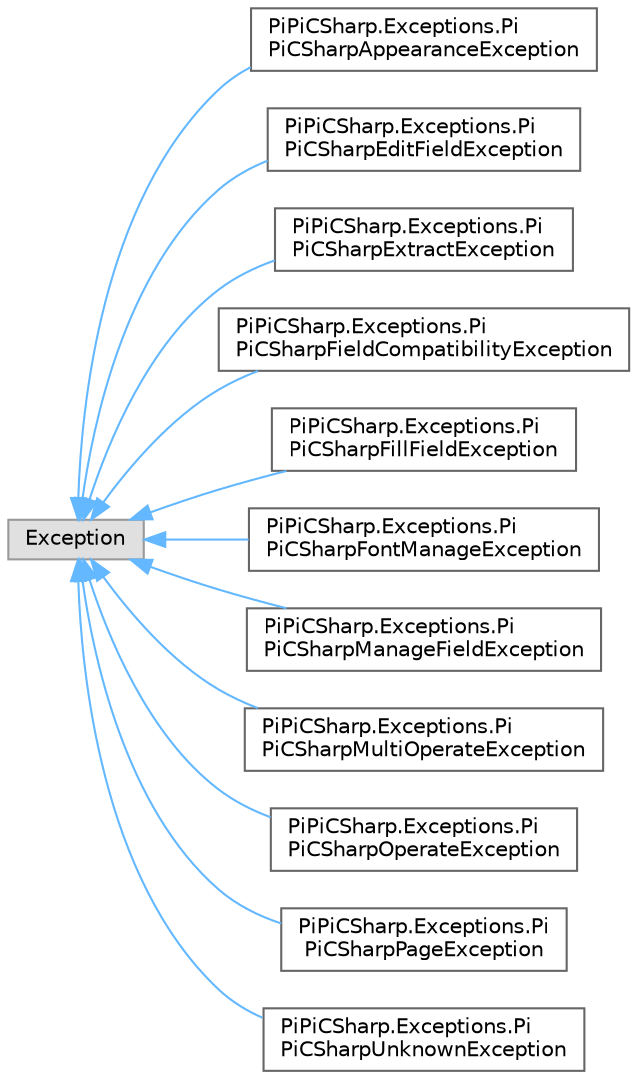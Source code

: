digraph "Graphical Class Hierarchy"
{
 // LATEX_PDF_SIZE
  bgcolor="transparent";
  edge [fontname=Helvetica,fontsize=10,labelfontname=Helvetica,labelfontsize=10];
  node [fontname=Helvetica,fontsize=10,shape=box,height=0.2,width=0.4];
  rankdir="LR";
  Node0 [id="Node000000",label="Exception",height=0.2,width=0.4,color="grey60", fillcolor="#E0E0E0", style="filled",tooltip=" "];
  Node0 -> Node1 [id="edge1_Node000000_Node000001",dir="back",color="steelblue1",style="solid",tooltip=" "];
  Node1 [id="Node000001",label="PiPiCSharp.Exceptions.Pi\lPiCSharpAppearanceException",height=0.2,width=0.4,color="grey40", fillcolor="white", style="filled",URL="$class_pi_pi_c_sharp_1_1_exceptions_1_1_pi_pi_c_sharp_appearance_exception.html",tooltip="The generate PDF appearance exception."];
  Node0 -> Node2 [id="edge2_Node000000_Node000002",dir="back",color="steelblue1",style="solid",tooltip=" "];
  Node2 [id="Node000002",label="PiPiCSharp.Exceptions.Pi\lPiCSharpEditFieldException",height=0.2,width=0.4,color="grey40", fillcolor="white", style="filled",URL="$class_pi_pi_c_sharp_1_1_exceptions_1_1_pi_pi_c_sharp_edit_field_exception.html",tooltip="The edit PDF field exception."];
  Node0 -> Node3 [id="edge3_Node000000_Node000003",dir="back",color="steelblue1",style="solid",tooltip=" "];
  Node3 [id="Node000003",label="PiPiCSharp.Exceptions.Pi\lPiCSharpExtractException",height=0.2,width=0.4,color="grey40", fillcolor="white", style="filled",URL="$class_pi_pi_c_sharp_1_1_exceptions_1_1_pi_pi_c_sharp_extract_exception.html",tooltip="The extract PDF exception."];
  Node0 -> Node4 [id="edge4_Node000000_Node000004",dir="back",color="steelblue1",style="solid",tooltip=" "];
  Node4 [id="Node000004",label="PiPiCSharp.Exceptions.Pi\lPiCSharpFieldCompatibilityException",height=0.2,width=0.4,color="grey40", fillcolor="white", style="filled",URL="$class_pi_pi_c_sharp_1_1_exceptions_1_1_pi_pi_c_sharp_field_compatibility_exception.html",tooltip="The patch field compatibility exception."];
  Node0 -> Node5 [id="edge5_Node000000_Node000005",dir="back",color="steelblue1",style="solid",tooltip=" "];
  Node5 [id="Node000005",label="PiPiCSharp.Exceptions.Pi\lPiCSharpFillFieldException",height=0.2,width=0.4,color="grey40", fillcolor="white", style="filled",URL="$class_pi_pi_c_sharp_1_1_exceptions_1_1_pi_pi_c_sharp_fill_field_exception.html",tooltip="The fill PDF field exception."];
  Node0 -> Node6 [id="edge6_Node000000_Node000006",dir="back",color="steelblue1",style="solid",tooltip=" "];
  Node6 [id="Node000006",label="PiPiCSharp.Exceptions.Pi\lPiCSharpFontManageException",height=0.2,width=0.4,color="grey40", fillcolor="white", style="filled",URL="$class_pi_pi_c_sharp_1_1_exceptions_1_1_pi_pi_c_sharp_font_manage_exception.html",tooltip="The font manage PDF exception."];
  Node0 -> Node7 [id="edge7_Node000000_Node000007",dir="back",color="steelblue1",style="solid",tooltip=" "];
  Node7 [id="Node000007",label="PiPiCSharp.Exceptions.Pi\lPiCSharpManageFieldException",height=0.2,width=0.4,color="grey40", fillcolor="white", style="filled",URL="$class_pi_pi_c_sharp_1_1_exceptions_1_1_pi_pi_c_sharp_manage_field_exception.html",tooltip="The manage PDF field exception."];
  Node0 -> Node8 [id="edge8_Node000000_Node000008",dir="back",color="steelblue1",style="solid",tooltip=" "];
  Node8 [id="Node000008",label="PiPiCSharp.Exceptions.Pi\lPiCSharpMultiOperateException",height=0.2,width=0.4,color="grey40", fillcolor="white", style="filled",URL="$class_pi_pi_c_sharp_1_1_exceptions_1_1_pi_pi_c_sharp_multi_operate_exception.html",tooltip="The multi operate PDF exception."];
  Node0 -> Node9 [id="edge9_Node000000_Node000009",dir="back",color="steelblue1",style="solid",tooltip=" "];
  Node9 [id="Node000009",label="PiPiCSharp.Exceptions.Pi\lPiCSharpOperateException",height=0.2,width=0.4,color="grey40", fillcolor="white", style="filled",URL="$class_pi_pi_c_sharp_1_1_exceptions_1_1_pi_pi_c_sharp_operate_exception.html",tooltip="The operate PDF exception."];
  Node0 -> Node10 [id="edge10_Node000000_Node000010",dir="back",color="steelblue1",style="solid",tooltip=" "];
  Node10 [id="Node000010",label="PiPiCSharp.Exceptions.Pi\lPiCSharpPageException",height=0.2,width=0.4,color="grey40", fillcolor="white", style="filled",URL="$class_pi_pi_c_sharp_1_1_exceptions_1_1_pi_pi_c_sharp_page_exception.html",tooltip="The page PDF exception."];
  Node0 -> Node11 [id="edge11_Node000000_Node000011",dir="back",color="steelblue1",style="solid",tooltip=" "];
  Node11 [id="Node000011",label="PiPiCSharp.Exceptions.Pi\lPiCSharpUnknownException",height=0.2,width=0.4,color="grey40", fillcolor="white", style="filled",URL="$class_pi_pi_c_sharp_1_1_exceptions_1_1_pi_pi_c_sharp_unknown_exception.html",tooltip="The unknown exception."];
}
